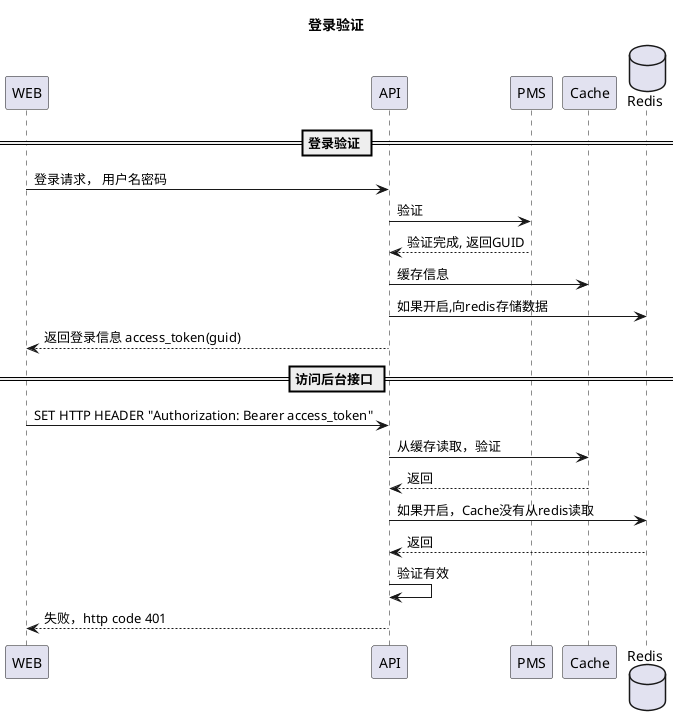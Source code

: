 @startuml
title 登录验证

database Redis

== 登录验证 ==
WEB -> API: 登录请求， 用户名密码
API -> PMS: 验证
API <-- PMS: 验证完成, 返回GUID
API -> Cache: 缓存信息

participant Redis

API -> Redis: 如果开启,向redis存储数据
WEB <-- API: 返回登录信息 access_token(guid)

== 访问后台接口 ==
WEB -> API: SET HTTP HEADER "Authorization: Bearer access_token"
API -> Cache: 从缓存读取，验证
API <-- Cache: 返回
API -> Redis: 如果开启，Cache没有从redis读取
API <-- Redis: 返回
API -> API: 验证有效
WEB <-- API: 失败，http code 401
@enduml